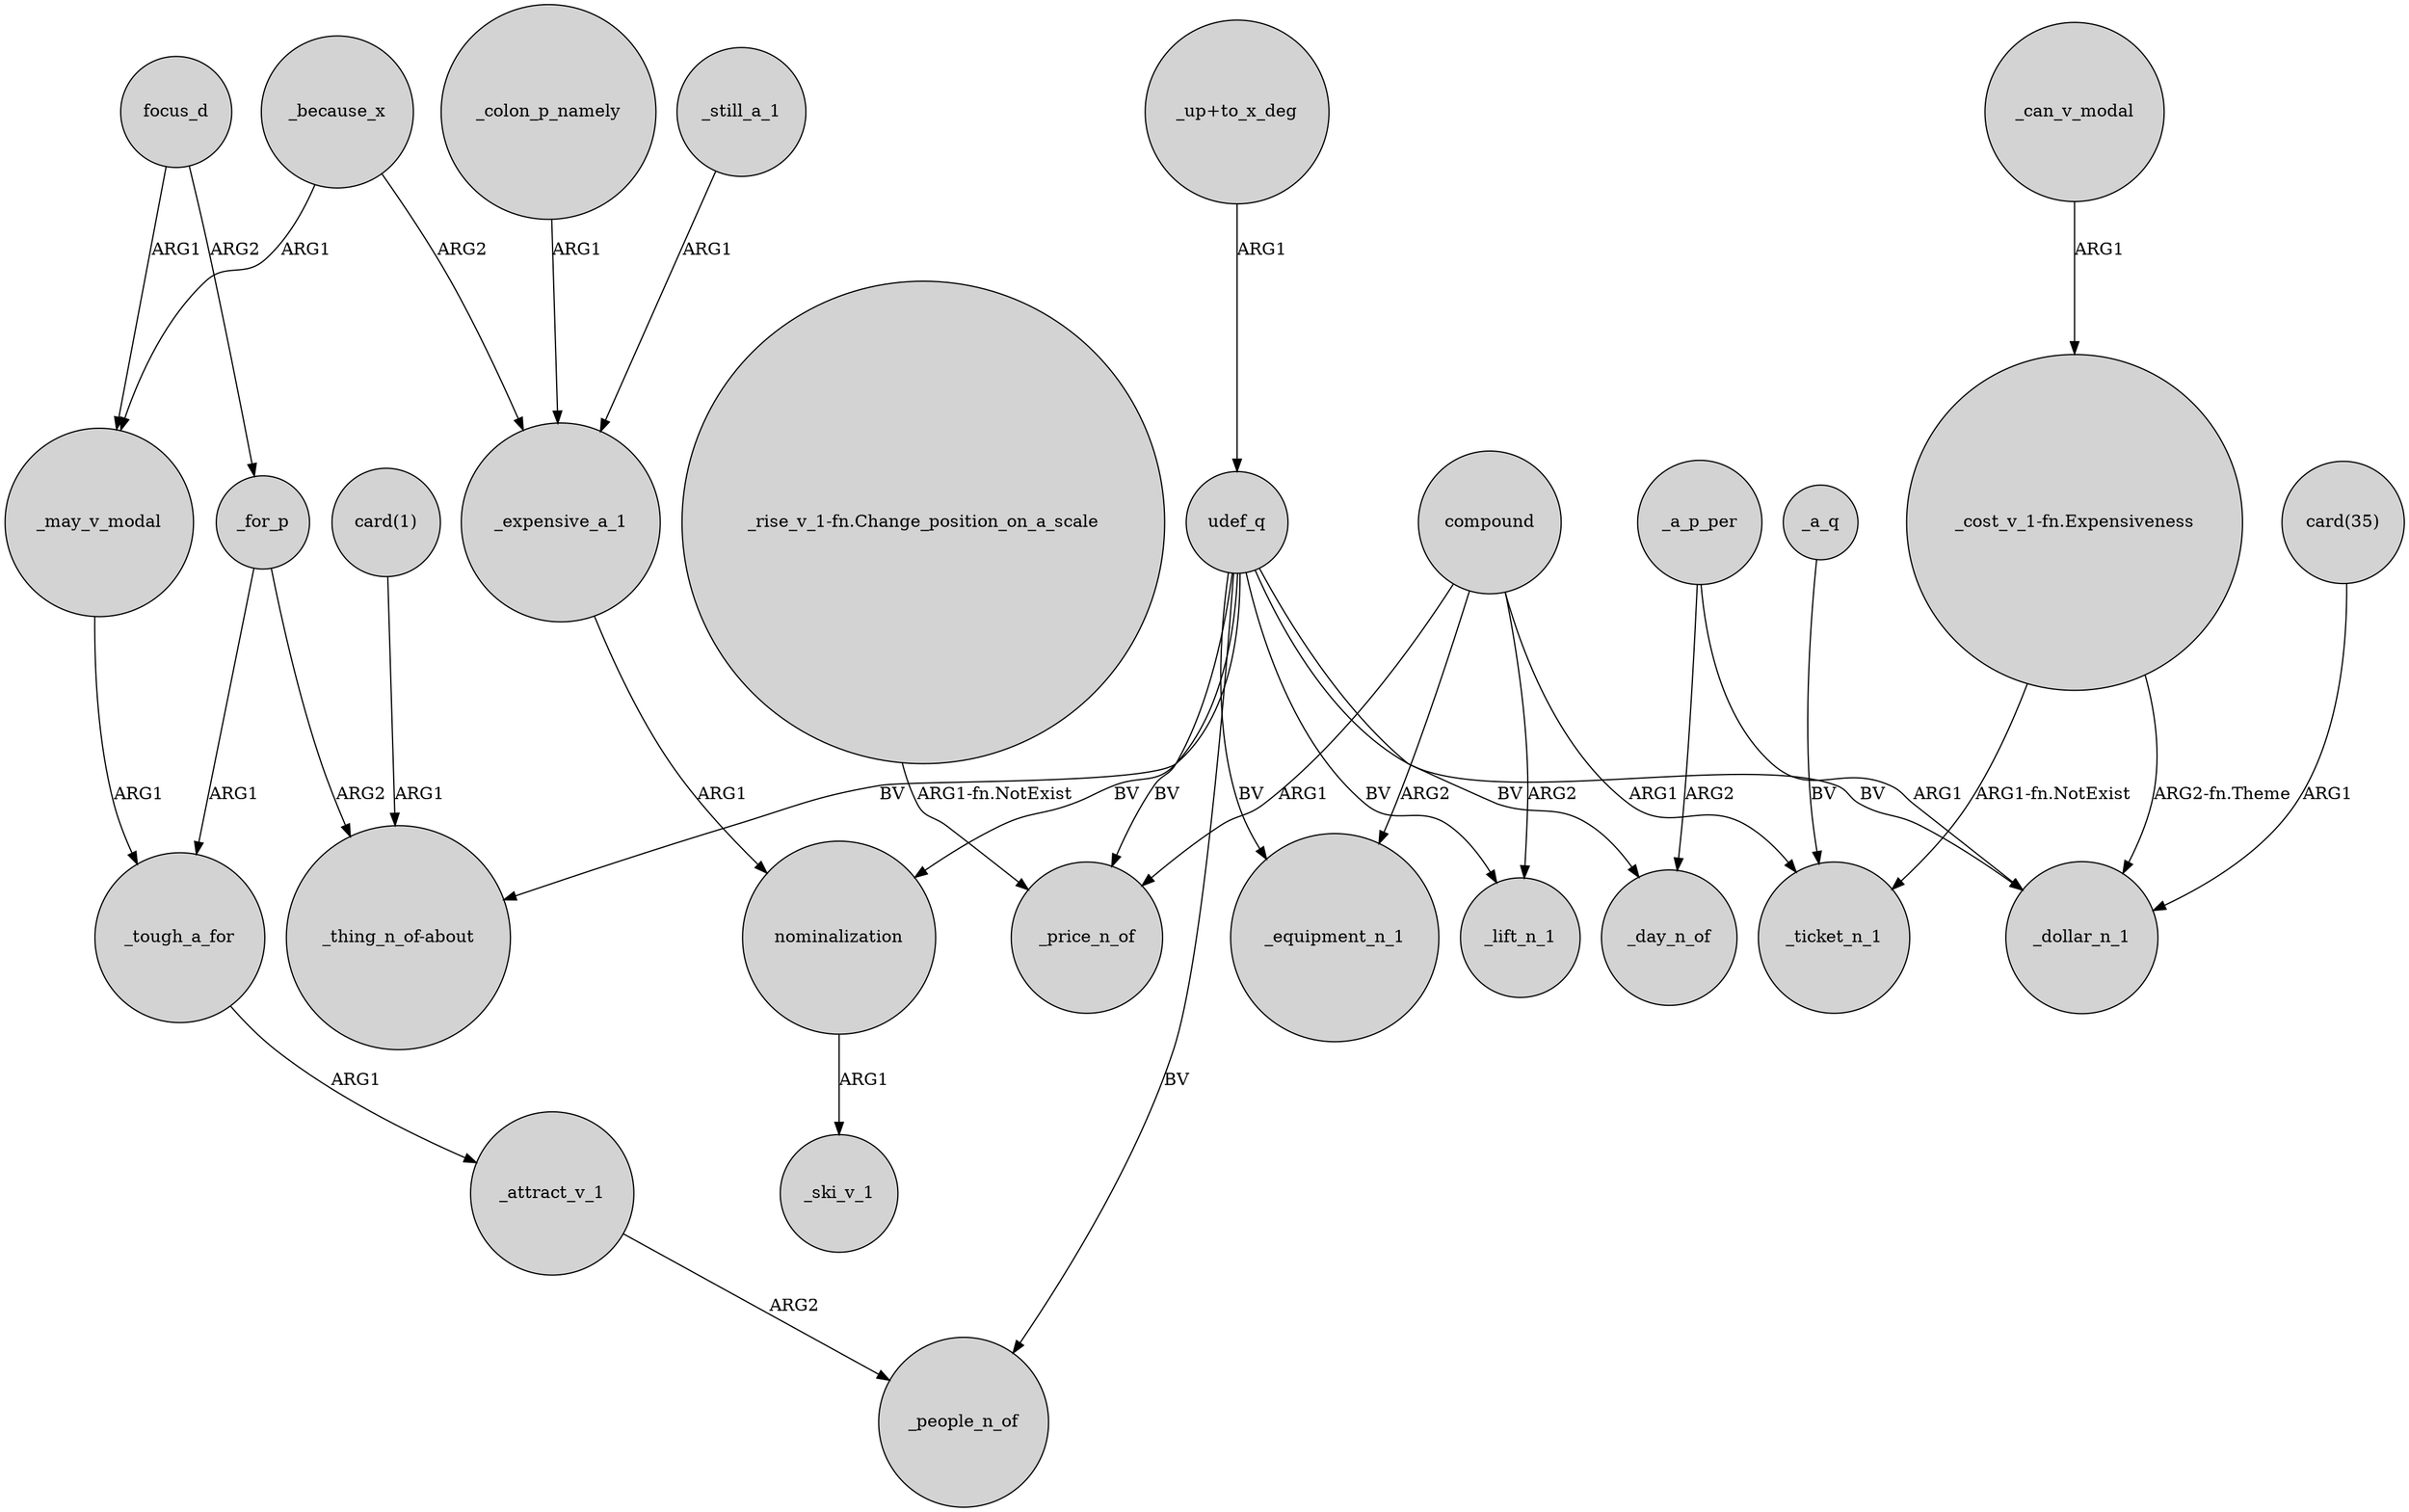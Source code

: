 digraph {
	node [shape=circle style=filled]
	_still_a_1 -> _expensive_a_1 [label=ARG1]
	udef_q -> "_thing_n_of-about" [label=BV]
	_attract_v_1 -> _people_n_of [label=ARG2]
	udef_q -> _equipment_n_1 [label=BV]
	udef_q -> _price_n_of [label=BV]
	_colon_p_namely -> _expensive_a_1 [label=ARG1]
	"_up+to_x_deg" -> udef_q [label=ARG1]
	_tough_a_for -> _attract_v_1 [label=ARG1]
	_because_x -> _may_v_modal [label=ARG1]
	_a_p_per -> _day_n_of [label=ARG2]
	_for_p -> "_thing_n_of-about" [label=ARG2]
	compound -> _equipment_n_1 [label=ARG2]
	udef_q -> _day_n_of [label=BV]
	focus_d -> _may_v_modal [label=ARG1]
	compound -> _lift_n_1 [label=ARG2]
	focus_d -> _for_p [label=ARG2]
	_for_p -> _tough_a_for [label=ARG1]
	_may_v_modal -> _tough_a_for [label=ARG1]
	"_cost_v_1-fn.Expensiveness" -> _dollar_n_1 [label="ARG2-fn.Theme"]
	_a_p_per -> _dollar_n_1 [label=ARG1]
	nominalization -> _ski_v_1 [label=ARG1]
	udef_q -> _people_n_of [label=BV]
	_a_q -> _ticket_n_1 [label=BV]
	udef_q -> _lift_n_1 [label=BV]
	compound -> _ticket_n_1 [label=ARG1]
	udef_q -> nominalization [label=BV]
	"_rise_v_1-fn.Change_position_on_a_scale" -> _price_n_of [label="ARG1-fn.NotExist"]
	"card(1)" -> "_thing_n_of-about" [label=ARG1]
	_can_v_modal -> "_cost_v_1-fn.Expensiveness" [label=ARG1]
	compound -> _price_n_of [label=ARG1]
	"_cost_v_1-fn.Expensiveness" -> _ticket_n_1 [label="ARG1-fn.NotExist"]
	udef_q -> _dollar_n_1 [label=BV]
	_expensive_a_1 -> nominalization [label=ARG1]
	_because_x -> _expensive_a_1 [label=ARG2]
	"card(35)" -> _dollar_n_1 [label=ARG1]
}
